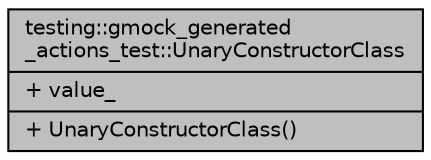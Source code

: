digraph "testing::gmock_generated_actions_test::UnaryConstructorClass"
{
  edge [fontname="Helvetica",fontsize="10",labelfontname="Helvetica",labelfontsize="10"];
  node [fontname="Helvetica",fontsize="10",shape=record];
  Node1 [label="{testing::gmock_generated\l_actions_test::UnaryConstructorClass\n|+ value_\l|+ UnaryConstructorClass()\l}",height=0.2,width=0.4,color="black", fillcolor="grey75", style="filled", fontcolor="black"];
}
